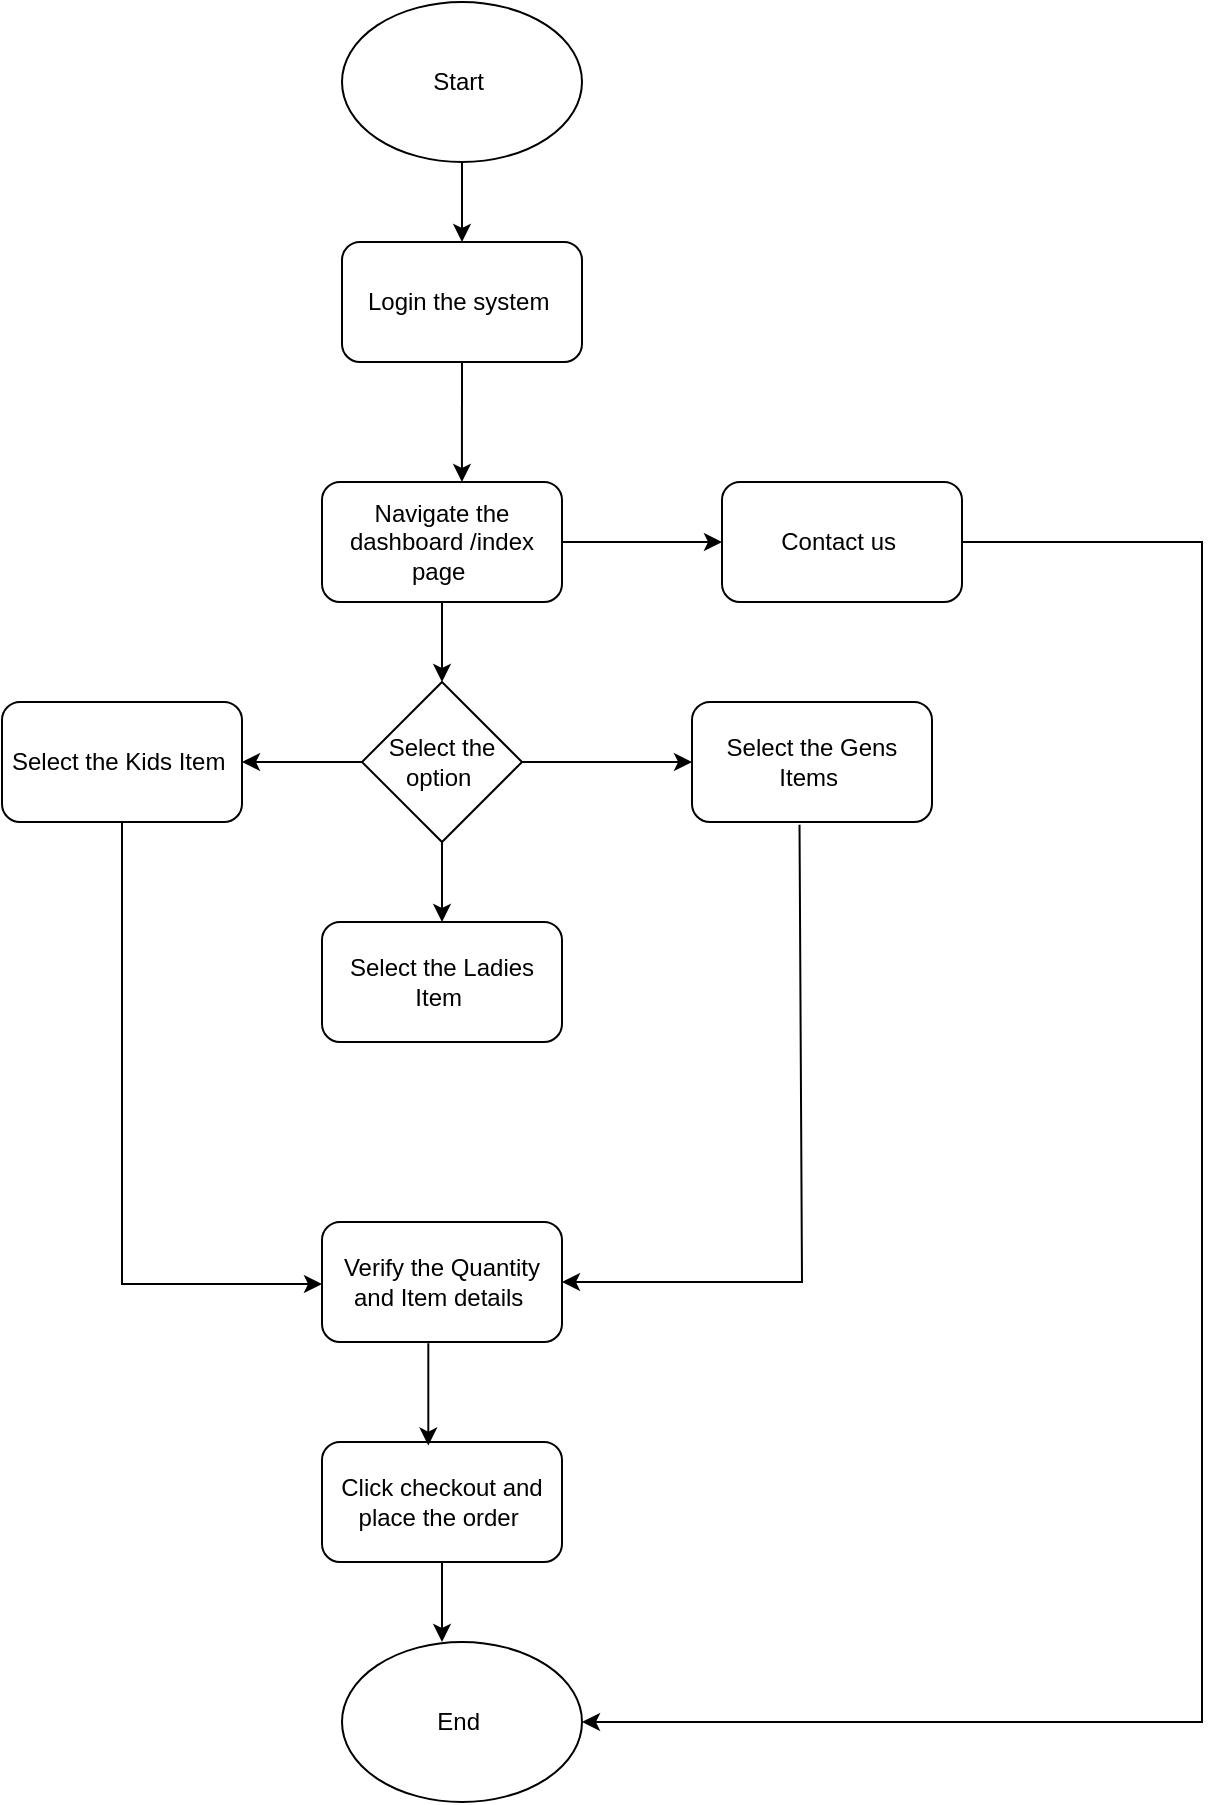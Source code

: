 <mxfile version="20.8.16" type="device"><diagram name="Page-1" id="JmODbZnrDXFFzFU3wd6f"><mxGraphModel dx="1050" dy="573" grid="1" gridSize="10" guides="1" tooltips="1" connect="1" arrows="1" fold="1" page="1" pageScale="1" pageWidth="850" pageHeight="1100" math="0" shadow="0"><root><mxCell id="0"/><mxCell id="1" parent="0"/><mxCell id="z2I2c1zIpbO6FQolYOQs-1" value="Start&amp;nbsp;" style="ellipse;whiteSpace=wrap;html=1;" vertex="1" parent="1"><mxGeometry x="250" y="40" width="120" height="80" as="geometry"/></mxCell><mxCell id="z2I2c1zIpbO6FQolYOQs-2" value="Login the system&amp;nbsp;" style="rounded=1;whiteSpace=wrap;html=1;" vertex="1" parent="1"><mxGeometry x="250" y="160" width="120" height="60" as="geometry"/></mxCell><mxCell id="z2I2c1zIpbO6FQolYOQs-3" value="Navigate the dashboard /index page&amp;nbsp;" style="rounded=1;whiteSpace=wrap;html=1;" vertex="1" parent="1"><mxGeometry x="240" y="280" width="120" height="60" as="geometry"/></mxCell><mxCell id="z2I2c1zIpbO6FQolYOQs-4" value="Select the option&amp;nbsp;" style="rhombus;whiteSpace=wrap;html=1;" vertex="1" parent="1"><mxGeometry x="260" y="380" width="80" height="80" as="geometry"/></mxCell><mxCell id="z2I2c1zIpbO6FQolYOQs-5" value="" style="endArrow=classic;html=1;rounded=0;exitX=0.5;exitY=1;exitDx=0;exitDy=0;entryX=0.5;entryY=0;entryDx=0;entryDy=0;" edge="1" parent="1" source="z2I2c1zIpbO6FQolYOQs-1" target="z2I2c1zIpbO6FQolYOQs-2"><mxGeometry width="50" height="50" relative="1" as="geometry"><mxPoint x="400" y="300" as="sourcePoint"/><mxPoint x="450" y="250" as="targetPoint"/></mxGeometry></mxCell><mxCell id="z2I2c1zIpbO6FQolYOQs-6" value="" style="endArrow=classic;html=1;rounded=0;exitX=0.5;exitY=1;exitDx=0;exitDy=0;entryX=0.583;entryY=0;entryDx=0;entryDy=0;entryPerimeter=0;" edge="1" parent="1" source="z2I2c1zIpbO6FQolYOQs-2" target="z2I2c1zIpbO6FQolYOQs-3"><mxGeometry width="50" height="50" relative="1" as="geometry"><mxPoint x="400" y="300" as="sourcePoint"/><mxPoint x="450" y="250" as="targetPoint"/></mxGeometry></mxCell><mxCell id="z2I2c1zIpbO6FQolYOQs-9" value="" style="endArrow=classic;html=1;rounded=0;exitX=0.5;exitY=1;exitDx=0;exitDy=0;entryX=0.5;entryY=0;entryDx=0;entryDy=0;" edge="1" parent="1" source="z2I2c1zIpbO6FQolYOQs-3" target="z2I2c1zIpbO6FQolYOQs-4"><mxGeometry width="50" height="50" relative="1" as="geometry"><mxPoint x="400" y="300" as="sourcePoint"/><mxPoint x="450" y="250" as="targetPoint"/></mxGeometry></mxCell><mxCell id="z2I2c1zIpbO6FQolYOQs-10" value="" style="endArrow=classic;html=1;rounded=0;exitX=1;exitY=0.5;exitDx=0;exitDy=0;" edge="1" parent="1" source="z2I2c1zIpbO6FQolYOQs-4" target="z2I2c1zIpbO6FQolYOQs-11"><mxGeometry width="50" height="50" relative="1" as="geometry"><mxPoint x="400" y="300" as="sourcePoint"/><mxPoint x="410" y="420" as="targetPoint"/></mxGeometry></mxCell><mxCell id="z2I2c1zIpbO6FQolYOQs-11" value="Select the Gens Items&amp;nbsp;" style="rounded=1;whiteSpace=wrap;html=1;" vertex="1" parent="1"><mxGeometry x="425" y="390" width="120" height="60" as="geometry"/></mxCell><mxCell id="z2I2c1zIpbO6FQolYOQs-12" value="Select the Ladies Item&amp;nbsp;" style="rounded=1;whiteSpace=wrap;html=1;" vertex="1" parent="1"><mxGeometry x="240" y="500" width="120" height="60" as="geometry"/></mxCell><mxCell id="z2I2c1zIpbO6FQolYOQs-13" value="Select the Kids Item&amp;nbsp;" style="rounded=1;whiteSpace=wrap;html=1;" vertex="1" parent="1"><mxGeometry x="80" y="390" width="120" height="60" as="geometry"/></mxCell><mxCell id="z2I2c1zIpbO6FQolYOQs-14" value="" style="endArrow=classic;html=1;rounded=0;exitX=0;exitY=0.5;exitDx=0;exitDy=0;entryX=1;entryY=0.5;entryDx=0;entryDy=0;" edge="1" parent="1" source="z2I2c1zIpbO6FQolYOQs-4" target="z2I2c1zIpbO6FQolYOQs-13"><mxGeometry width="50" height="50" relative="1" as="geometry"><mxPoint x="400" y="350" as="sourcePoint"/><mxPoint x="450" y="300" as="targetPoint"/></mxGeometry></mxCell><mxCell id="z2I2c1zIpbO6FQolYOQs-15" value="" style="endArrow=classic;html=1;rounded=0;exitX=0.5;exitY=1;exitDx=0;exitDy=0;entryX=0.5;entryY=0;entryDx=0;entryDy=0;" edge="1" parent="1" source="z2I2c1zIpbO6FQolYOQs-4" target="z2I2c1zIpbO6FQolYOQs-12"><mxGeometry width="50" height="50" relative="1" as="geometry"><mxPoint x="400" y="350" as="sourcePoint"/><mxPoint x="450" y="300" as="targetPoint"/></mxGeometry></mxCell><mxCell id="z2I2c1zIpbO6FQolYOQs-16" value="" style="endArrow=classic;html=1;rounded=0;exitX=0.5;exitY=1;exitDx=0;exitDy=0;" edge="1" parent="1" source="z2I2c1zIpbO6FQolYOQs-13"><mxGeometry width="50" height="50" relative="1" as="geometry"><mxPoint x="400" y="350" as="sourcePoint"/><mxPoint x="240" y="681" as="targetPoint"/><Array as="points"><mxPoint x="140" y="681"/></Array></mxGeometry></mxCell><mxCell id="z2I2c1zIpbO6FQolYOQs-17" value="" style="endArrow=classic;html=1;rounded=0;exitX=0.448;exitY=1.023;exitDx=0;exitDy=0;entryX=1;entryY=0.5;entryDx=0;entryDy=0;exitPerimeter=0;" edge="1" parent="1" source="z2I2c1zIpbO6FQolYOQs-11" target="z2I2c1zIpbO6FQolYOQs-18"><mxGeometry width="50" height="50" relative="1" as="geometry"><mxPoint x="500" y="460" as="sourcePoint"/><mxPoint x="390" y="680" as="targetPoint"/><Array as="points"><mxPoint x="480" y="680"/></Array></mxGeometry></mxCell><mxCell id="z2I2c1zIpbO6FQolYOQs-18" value="Verify the Quantity and Item details&amp;nbsp;" style="rounded=1;whiteSpace=wrap;html=1;" vertex="1" parent="1"><mxGeometry x="240" y="650" width="120" height="60" as="geometry"/></mxCell><mxCell id="z2I2c1zIpbO6FQolYOQs-19" value="Click checkout and place the order&amp;nbsp;" style="rounded=1;whiteSpace=wrap;html=1;" vertex="1" parent="1"><mxGeometry x="240" y="760" width="120" height="60" as="geometry"/></mxCell><mxCell id="z2I2c1zIpbO6FQolYOQs-20" value="" style="endArrow=classic;html=1;rounded=0;exitX=0.443;exitY=1.01;exitDx=0;exitDy=0;exitPerimeter=0;entryX=0.443;entryY=0.03;entryDx=0;entryDy=0;entryPerimeter=0;" edge="1" parent="1" source="z2I2c1zIpbO6FQolYOQs-18" target="z2I2c1zIpbO6FQolYOQs-19"><mxGeometry width="50" height="50" relative="1" as="geometry"><mxPoint x="400" y="680" as="sourcePoint"/><mxPoint x="450" y="630" as="targetPoint"/></mxGeometry></mxCell><mxCell id="z2I2c1zIpbO6FQolYOQs-21" value="End&amp;nbsp;" style="ellipse;whiteSpace=wrap;html=1;" vertex="1" parent="1"><mxGeometry x="250" y="860" width="120" height="80" as="geometry"/></mxCell><mxCell id="z2I2c1zIpbO6FQolYOQs-23" value="" style="endArrow=classic;html=1;rounded=0;exitX=0.5;exitY=1;exitDx=0;exitDy=0;" edge="1" parent="1" source="z2I2c1zIpbO6FQolYOQs-19"><mxGeometry width="50" height="50" relative="1" as="geometry"><mxPoint x="400" y="680" as="sourcePoint"/><mxPoint x="300" y="860" as="targetPoint"/></mxGeometry></mxCell><mxCell id="z2I2c1zIpbO6FQolYOQs-26" value="" style="endArrow=classic;html=1;rounded=0;exitX=1;exitY=0.5;exitDx=0;exitDy=0;" edge="1" parent="1" source="z2I2c1zIpbO6FQolYOQs-3"><mxGeometry width="50" height="50" relative="1" as="geometry"><mxPoint x="400" y="430" as="sourcePoint"/><mxPoint x="440" y="310" as="targetPoint"/></mxGeometry></mxCell><mxCell id="z2I2c1zIpbO6FQolYOQs-27" value="Contact us&amp;nbsp;" style="rounded=1;whiteSpace=wrap;html=1;" vertex="1" parent="1"><mxGeometry x="440" y="280" width="120" height="60" as="geometry"/></mxCell><mxCell id="z2I2c1zIpbO6FQolYOQs-28" value="" style="endArrow=classic;html=1;rounded=0;exitX=1;exitY=0.5;exitDx=0;exitDy=0;entryX=1;entryY=0.5;entryDx=0;entryDy=0;" edge="1" parent="1" source="z2I2c1zIpbO6FQolYOQs-27" target="z2I2c1zIpbO6FQolYOQs-21"><mxGeometry width="50" height="50" relative="1" as="geometry"><mxPoint x="400" y="430" as="sourcePoint"/><mxPoint x="450" y="380" as="targetPoint"/><Array as="points"><mxPoint x="680" y="310"/><mxPoint x="680" y="900"/></Array></mxGeometry></mxCell></root></mxGraphModel></diagram></mxfile>